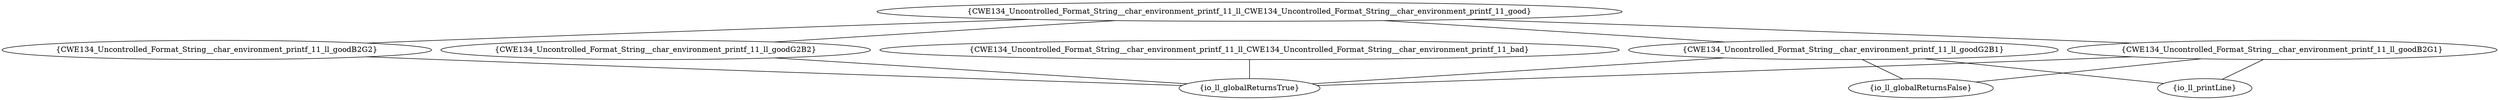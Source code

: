 graph "cg graph" {
CWE134_Uncontrolled_Format_String__char_environment_printf_11_ll_CWE134_Uncontrolled_Format_String__char_environment_printf_11_good [label="{CWE134_Uncontrolled_Format_String__char_environment_printf_11_ll_CWE134_Uncontrolled_Format_String__char_environment_printf_11_good}"];
CWE134_Uncontrolled_Format_String__char_environment_printf_11_ll_goodB2G1 [label="{CWE134_Uncontrolled_Format_String__char_environment_printf_11_ll_goodB2G1}"];
CWE134_Uncontrolled_Format_String__char_environment_printf_11_ll_goodB2G2 [label="{CWE134_Uncontrolled_Format_String__char_environment_printf_11_ll_goodB2G2}"];
CWE134_Uncontrolled_Format_String__char_environment_printf_11_ll_goodG2B1 [label="{CWE134_Uncontrolled_Format_String__char_environment_printf_11_ll_goodG2B1}"];
CWE134_Uncontrolled_Format_String__char_environment_printf_11_ll_goodG2B2 [label="{CWE134_Uncontrolled_Format_String__char_environment_printf_11_ll_goodG2B2}"];
CWE134_Uncontrolled_Format_String__char_environment_printf_11_ll_CWE134_Uncontrolled_Format_String__char_environment_printf_11_bad [label="{CWE134_Uncontrolled_Format_String__char_environment_printf_11_ll_CWE134_Uncontrolled_Format_String__char_environment_printf_11_bad}"];
io_ll_globalReturnsTrue [label="{io_ll_globalReturnsTrue}"];
io_ll_globalReturnsFalse [label="{io_ll_globalReturnsFalse}"];
io_ll_printLine [label="{io_ll_printLine}"];
CWE134_Uncontrolled_Format_String__char_environment_printf_11_ll_CWE134_Uncontrolled_Format_String__char_environment_printf_11_good -- CWE134_Uncontrolled_Format_String__char_environment_printf_11_ll_goodB2G1;
CWE134_Uncontrolled_Format_String__char_environment_printf_11_ll_CWE134_Uncontrolled_Format_String__char_environment_printf_11_good -- CWE134_Uncontrolled_Format_String__char_environment_printf_11_ll_goodB2G2;
CWE134_Uncontrolled_Format_String__char_environment_printf_11_ll_CWE134_Uncontrolled_Format_String__char_environment_printf_11_good -- CWE134_Uncontrolled_Format_String__char_environment_printf_11_ll_goodG2B1;
CWE134_Uncontrolled_Format_String__char_environment_printf_11_ll_CWE134_Uncontrolled_Format_String__char_environment_printf_11_good -- CWE134_Uncontrolled_Format_String__char_environment_printf_11_ll_goodG2B2;
CWE134_Uncontrolled_Format_String__char_environment_printf_11_ll_CWE134_Uncontrolled_Format_String__char_environment_printf_11_bad -- io_ll_globalReturnsTrue;
CWE134_Uncontrolled_Format_String__char_environment_printf_11_ll_goodG2B1 -- io_ll_globalReturnsFalse;
CWE134_Uncontrolled_Format_String__char_environment_printf_11_ll_goodG2B1 -- io_ll_printLine;
CWE134_Uncontrolled_Format_String__char_environment_printf_11_ll_goodG2B1 -- io_ll_globalReturnsTrue;
CWE134_Uncontrolled_Format_String__char_environment_printf_11_ll_goodG2B2 -- io_ll_globalReturnsTrue;
CWE134_Uncontrolled_Format_String__char_environment_printf_11_ll_goodB2G2 -- io_ll_globalReturnsTrue;
CWE134_Uncontrolled_Format_String__char_environment_printf_11_ll_goodB2G1 -- io_ll_globalReturnsTrue;
CWE134_Uncontrolled_Format_String__char_environment_printf_11_ll_goodB2G1 -- io_ll_globalReturnsFalse;
CWE134_Uncontrolled_Format_String__char_environment_printf_11_ll_goodB2G1 -- io_ll_printLine;
}
